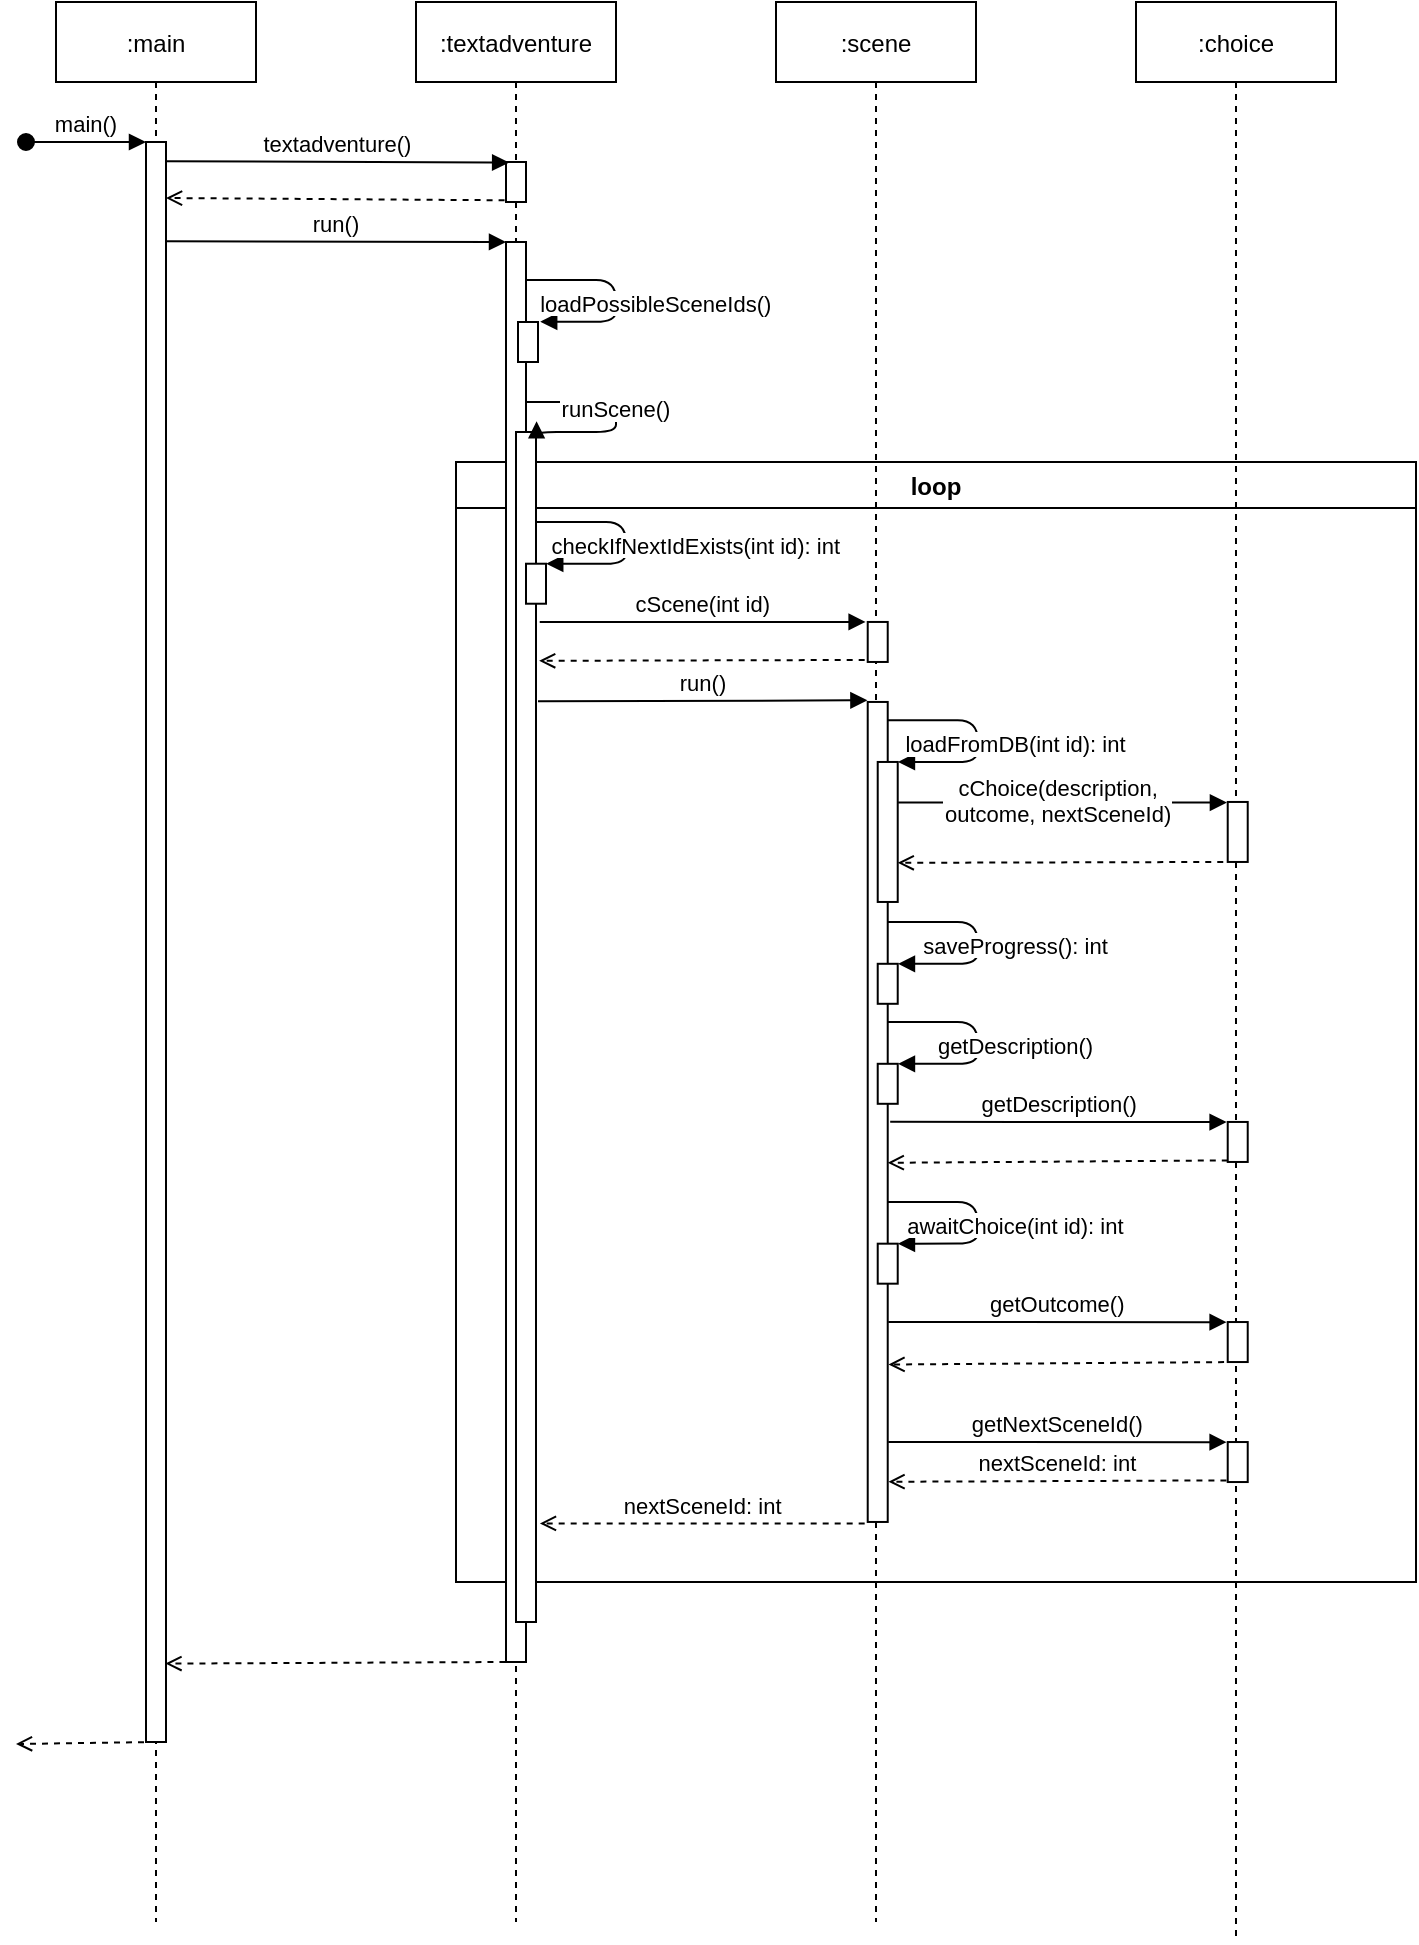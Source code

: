 <mxfile version="14.1.8" type="device"><diagram id="kgpKYQtTHZ0yAKxKKP6v" name="Page-1"><mxGraphModel dx="1086" dy="806" grid="1" gridSize="10" guides="1" tooltips="1" connect="1" arrows="1" fold="1" page="1" pageScale="1" pageWidth="850" pageHeight="1100" math="0" shadow="0"><root><mxCell id="0"/><mxCell id="1" parent="0"/><mxCell id="iDuVAzQXwT2GeKYW3mXr-28" value="loop" style="swimlane;" parent="1" vertex="1"><mxGeometry x="320" y="310" width="480" height="560" as="geometry"/></mxCell><mxCell id="iDuVAzQXwT2GeKYW3mXr-29" value="" style="verticalAlign=bottom;endArrow=open;shadow=0;strokeWidth=1;exitX=-0.152;exitY=0.95;exitDx=0;exitDy=0;exitPerimeter=0;entryX=1.071;entryY=0.051;entryDx=0;entryDy=0;entryPerimeter=0;dashed=1;endFill=0;" parent="iDuVAzQXwT2GeKYW3mXr-28" edge="1"><mxGeometry relative="1" as="geometry"><mxPoint x="383.63" y="199.98" as="sourcePoint"/><mxPoint x="220.86" y="200.405" as="targetPoint"/></mxGeometry></mxCell><mxCell id="iDuVAzQXwT2GeKYW3mXr-30" value="" style="verticalAlign=bottom;endArrow=open;shadow=0;strokeWidth=1;exitX=0.004;exitY=0.961;exitDx=0;exitDy=0;exitPerimeter=0;entryX=1.071;entryY=0.051;entryDx=0;entryDy=0;entryPerimeter=0;dashed=1;endFill=0;" parent="iDuVAzQXwT2GeKYW3mXr-28" source="iDuVAzQXwT2GeKYW3mXr-16" edge="1"><mxGeometry relative="1" as="geometry"><mxPoint x="378.63" y="349.98" as="sourcePoint"/><mxPoint x="215.86" y="350.405" as="targetPoint"/></mxGeometry></mxCell><mxCell id="iDuVAzQXwT2GeKYW3mXr-31" value="" style="verticalAlign=bottom;endArrow=open;shadow=0;strokeWidth=1;exitX=0.004;exitY=0.961;exitDx=0;exitDy=0;exitPerimeter=0;dashed=1;endFill=0;entryX=1.038;entryY=0.808;entryDx=0;entryDy=0;entryPerimeter=0;" parent="iDuVAzQXwT2GeKYW3mXr-28" target="cXjrOc0akVvfc2z8tkVk-2" edge="1"><mxGeometry relative="1" as="geometry"><mxPoint x="390.04" y="450.0" as="sourcePoint"/><mxPoint x="220" y="451" as="targetPoint"/></mxGeometry></mxCell><mxCell id="3nuBFxr9cyL0pnOWT2aG-1" value=":main" style="shape=umlLifeline;perimeter=lifelinePerimeter;container=1;collapsible=0;recursiveResize=0;rounded=0;shadow=0;strokeWidth=1;" parent="1" vertex="1"><mxGeometry x="120" y="80" width="100" height="960" as="geometry"/></mxCell><mxCell id="3nuBFxr9cyL0pnOWT2aG-2" value="" style="points=[];perimeter=orthogonalPerimeter;rounded=0;shadow=0;strokeWidth=1;" parent="3nuBFxr9cyL0pnOWT2aG-1" vertex="1"><mxGeometry x="45" y="70" width="10" height="800" as="geometry"/></mxCell><mxCell id="3nuBFxr9cyL0pnOWT2aG-3" value="main()" style="verticalAlign=bottom;startArrow=oval;endArrow=block;startSize=8;shadow=0;strokeWidth=1;" parent="3nuBFxr9cyL0pnOWT2aG-1" target="3nuBFxr9cyL0pnOWT2aG-2" edge="1"><mxGeometry relative="1" as="geometry"><mxPoint x="-15" y="70" as="sourcePoint"/></mxGeometry></mxCell><mxCell id="3nuBFxr9cyL0pnOWT2aG-5" value=":textadventure" style="shape=umlLifeline;perimeter=lifelinePerimeter;container=1;collapsible=0;recursiveResize=0;rounded=0;shadow=0;strokeWidth=1;" parent="1" vertex="1"><mxGeometry x="300" y="80" width="100" height="960" as="geometry"/></mxCell><mxCell id="3nuBFxr9cyL0pnOWT2aG-6" value="" style="points=[];perimeter=orthogonalPerimeter;rounded=0;shadow=0;strokeWidth=1;" parent="3nuBFxr9cyL0pnOWT2aG-5" vertex="1"><mxGeometry x="45" y="120" width="10" height="710" as="geometry"/></mxCell><mxCell id="4zbBb6bYxR9nxepr3SyZ-7" value="" style="points=[];perimeter=orthogonalPerimeter;rounded=0;shadow=0;strokeWidth=1;" parent="3nuBFxr9cyL0pnOWT2aG-5" vertex="1"><mxGeometry x="50" y="215" width="10" height="595" as="geometry"/></mxCell><mxCell id="4zbBb6bYxR9nxepr3SyZ-6" value="runScene()" style="verticalAlign=bottom;endArrow=block;shadow=0;strokeWidth=1;edgeStyle=orthogonalEdgeStyle;entryX=1.028;entryY=-0.009;entryDx=0;entryDy=0;entryPerimeter=0;" parent="3nuBFxr9cyL0pnOWT2aG-5" source="3nuBFxr9cyL0pnOWT2aG-6" target="4zbBb6bYxR9nxepr3SyZ-7" edge="1"><mxGeometry x="0.099" relative="1" as="geometry"><mxPoint x="61" y="200.0" as="sourcePoint"/><mxPoint x="70" y="219" as="targetPoint"/><Array as="points"><mxPoint x="100" y="200"/><mxPoint x="100" y="215"/><mxPoint x="60" y="215"/></Array><mxPoint as="offset"/></mxGeometry></mxCell><mxCell id="4zbBb6bYxR9nxepr3SyZ-8" value="" style="points=[];perimeter=orthogonalPerimeter;rounded=0;shadow=0;strokeWidth=1;" parent="3nuBFxr9cyL0pnOWT2aG-5" vertex="1"><mxGeometry x="45" y="80" width="10" height="20" as="geometry"/></mxCell><mxCell id="iDuVAzQXwT2GeKYW3mXr-26" value="" style="points=[];perimeter=orthogonalPerimeter;rounded=0;shadow=0;strokeWidth=1;" parent="3nuBFxr9cyL0pnOWT2aG-5" vertex="1"><mxGeometry x="55" y="280.86" width="10" height="20" as="geometry"/></mxCell><mxCell id="iDuVAzQXwT2GeKYW3mXr-27" value="checkIfNextIdExists(int id): int" style="verticalAlign=bottom;endArrow=block;entryX=1.012;entryY=0;shadow=0;strokeWidth=1;entryDx=0;entryDy=0;entryPerimeter=0;edgeStyle=orthogonalEdgeStyle;" parent="3nuBFxr9cyL0pnOWT2aG-5" target="iDuVAzQXwT2GeKYW3mXr-26" edge="1"><mxGeometry x="0.245" y="35" relative="1" as="geometry"><mxPoint x="59.97" y="259.999" as="sourcePoint"/><mxPoint x="-412.93" y="200.83" as="targetPoint"/><Array as="points"><mxPoint x="105" y="259.86"/><mxPoint x="105" y="280.86"/></Array><mxPoint x="35" y="-35" as="offset"/></mxGeometry></mxCell><mxCell id="3nuBFxr9cyL0pnOWT2aG-8" value="run()" style="verticalAlign=bottom;endArrow=block;entryX=0;entryY=0;shadow=0;strokeWidth=1;exitX=1;exitY=0.062;exitDx=0;exitDy=0;exitPerimeter=0;" parent="1" source="3nuBFxr9cyL0pnOWT2aG-2" target="3nuBFxr9cyL0pnOWT2aG-6" edge="1"><mxGeometry relative="1" as="geometry"><mxPoint x="240" y="200" as="sourcePoint"/></mxGeometry></mxCell><mxCell id="cXjrOc0akVvfc2z8tkVk-1" value=":scene" style="shape=umlLifeline;perimeter=lifelinePerimeter;container=1;collapsible=0;recursiveResize=0;rounded=0;shadow=0;strokeWidth=1;" parent="1" vertex="1"><mxGeometry x="480" y="80" width="100" height="960" as="geometry"/></mxCell><mxCell id="cXjrOc0akVvfc2z8tkVk-2" value="" style="points=[];perimeter=orthogonalPerimeter;rounded=0;shadow=0;strokeWidth=1;" parent="cXjrOc0akVvfc2z8tkVk-1" vertex="1"><mxGeometry x="45.86" y="349.98" width="10" height="410" as="geometry"/></mxCell><mxCell id="iDuVAzQXwT2GeKYW3mXr-5" value="" style="points=[];perimeter=orthogonalPerimeter;rounded=0;shadow=0;strokeWidth=1;" parent="cXjrOc0akVvfc2z8tkVk-1" vertex="1"><mxGeometry x="45.86" y="309.98" width="10" height="20" as="geometry"/></mxCell><mxCell id="iDuVAzQXwT2GeKYW3mXr-10" value="" style="points=[];perimeter=orthogonalPerimeter;rounded=0;shadow=0;strokeWidth=1;" parent="cXjrOc0akVvfc2z8tkVk-1" vertex="1"><mxGeometry x="50.86" y="480.9" width="10" height="20" as="geometry"/></mxCell><mxCell id="iDuVAzQXwT2GeKYW3mXr-11" value="saveProgress(): int" style="verticalAlign=bottom;endArrow=block;entryX=1.012;entryY=0;shadow=0;strokeWidth=1;entryDx=0;entryDy=0;entryPerimeter=0;edgeStyle=orthogonalEdgeStyle;" parent="cXjrOc0akVvfc2z8tkVk-1" target="iDuVAzQXwT2GeKYW3mXr-10" edge="1"><mxGeometry x="0.269" y="20" relative="1" as="geometry"><mxPoint x="55.83" y="460.039" as="sourcePoint"/><mxPoint x="62.93" y="480.87" as="targetPoint"/><Array as="points"><mxPoint x="100.86" y="459.9"/><mxPoint x="100.86" y="480.9"/></Array><mxPoint x="20" y="-20" as="offset"/></mxGeometry></mxCell><mxCell id="iDuVAzQXwT2GeKYW3mXr-12" value="" style="points=[];perimeter=orthogonalPerimeter;rounded=0;shadow=0;strokeWidth=1;" parent="cXjrOc0akVvfc2z8tkVk-1" vertex="1"><mxGeometry x="50.86" y="620.84" width="10" height="20" as="geometry"/></mxCell><mxCell id="iDuVAzQXwT2GeKYW3mXr-13" value="awaitChoice(int id): int" style="verticalAlign=bottom;endArrow=block;entryX=1.012;entryY=0;shadow=0;strokeWidth=1;entryDx=0;entryDy=0;entryPerimeter=0;edgeStyle=orthogonalEdgeStyle;" parent="cXjrOc0akVvfc2z8tkVk-1" target="iDuVAzQXwT2GeKYW3mXr-12" edge="1"><mxGeometry x="0.269" y="20" relative="1" as="geometry"><mxPoint x="55.83" y="599.979" as="sourcePoint"/><mxPoint x="62.93" y="620.81" as="targetPoint"/><Array as="points"><mxPoint x="100.86" y="599.84"/><mxPoint x="100.86" y="620.84"/></Array><mxPoint x="20" y="-20" as="offset"/></mxGeometry></mxCell><mxCell id="cXjrOc0akVvfc2z8tkVk-3" value=":choice" style="shape=umlLifeline;perimeter=lifelinePerimeter;container=1;collapsible=0;recursiveResize=0;rounded=0;shadow=0;strokeWidth=1;" parent="1" vertex="1"><mxGeometry x="660" y="80" width="100" height="970" as="geometry"/></mxCell><mxCell id="cXjrOc0akVvfc2z8tkVk-4" value="" style="points=[];perimeter=orthogonalPerimeter;rounded=0;shadow=0;strokeWidth=1;" parent="cXjrOc0akVvfc2z8tkVk-3" vertex="1"><mxGeometry x="45.86" y="399.98" width="10" height="30" as="geometry"/></mxCell><mxCell id="iDuVAzQXwT2GeKYW3mXr-16" value="" style="points=[];perimeter=orthogonalPerimeter;rounded=0;shadow=0;strokeWidth=1;" parent="cXjrOc0akVvfc2z8tkVk-3" vertex="1"><mxGeometry x="45.86" y="559.98" width="10" height="20" as="geometry"/></mxCell><mxCell id="iDuVAzQXwT2GeKYW3mXr-22" value="" style="points=[];perimeter=orthogonalPerimeter;rounded=0;shadow=0;strokeWidth=1;" parent="cXjrOc0akVvfc2z8tkVk-3" vertex="1"><mxGeometry x="45.86" y="660.02" width="10" height="20" as="geometry"/></mxCell><mxCell id="iDuVAzQXwT2GeKYW3mXr-23" value="getOutcome()" style="verticalAlign=bottom;endArrow=block;shadow=0;strokeWidth=1;exitX=1.028;exitY=0.362;exitDx=0;exitDy=0;exitPerimeter=0;entryX=-0.056;entryY=0.003;entryDx=0;entryDy=0;entryPerimeter=0;" parent="cXjrOc0akVvfc2z8tkVk-3" target="iDuVAzQXwT2GeKYW3mXr-22" edge="1"><mxGeometry x="0.002" relative="1" as="geometry"><mxPoint x="-123.86" y="659.98" as="sourcePoint"/><mxPoint x="35.26" y="660.09" as="targetPoint"/><mxPoint as="offset"/></mxGeometry></mxCell><mxCell id="iDuVAzQXwT2GeKYW3mXr-24" value="" style="points=[];perimeter=orthogonalPerimeter;rounded=0;shadow=0;strokeWidth=1;" parent="cXjrOc0akVvfc2z8tkVk-3" vertex="1"><mxGeometry x="45.86" y="720.02" width="10" height="20" as="geometry"/></mxCell><mxCell id="iDuVAzQXwT2GeKYW3mXr-25" value="getNextSceneId()" style="verticalAlign=bottom;endArrow=block;shadow=0;strokeWidth=1;exitX=1.028;exitY=0.362;exitDx=0;exitDy=0;exitPerimeter=0;entryX=-0.056;entryY=0.003;entryDx=0;entryDy=0;entryPerimeter=0;" parent="cXjrOc0akVvfc2z8tkVk-3" target="iDuVAzQXwT2GeKYW3mXr-24" edge="1"><mxGeometry x="0.002" relative="1" as="geometry"><mxPoint x="-123.86" y="719.98" as="sourcePoint"/><mxPoint x="-624.74" y="640.09" as="targetPoint"/><mxPoint as="offset"/></mxGeometry></mxCell><mxCell id="cXjrOc0akVvfc2z8tkVk-5" value="" style="points=[];perimeter=orthogonalPerimeter;rounded=0;shadow=0;strokeWidth=1;" parent="1" vertex="1"><mxGeometry x="351" y="240" width="10" height="20" as="geometry"/></mxCell><mxCell id="4zbBb6bYxR9nxepr3SyZ-4" value="loadPossibleSceneIds()" style="verticalAlign=bottom;endArrow=block;entryX=1.11;entryY=-0.007;shadow=0;strokeWidth=1;entryDx=0;entryDy=0;entryPerimeter=0;edgeStyle=orthogonalEdgeStyle;" parent="1" source="3nuBFxr9cyL0pnOWT2aG-6" target="cXjrOc0akVvfc2z8tkVk-5" edge="1"><mxGeometry x="0.269" y="20" relative="1" as="geometry"><mxPoint x="370" y="220.0" as="sourcePoint"/><mxPoint x="540.0" y="220.0" as="targetPoint"/><Array as="points"><mxPoint x="400" y="219"/><mxPoint x="400" y="240"/></Array><mxPoint x="20" y="-20" as="offset"/></mxGeometry></mxCell><mxCell id="iDuVAzQXwT2GeKYW3mXr-1" value="textadventure()" style="verticalAlign=bottom;endArrow=block;shadow=0;strokeWidth=1;exitX=0.972;exitY=0.012;exitDx=0;exitDy=0;exitPerimeter=0;entryX=0.157;entryY=0.014;entryDx=0;entryDy=0;entryPerimeter=0;" parent="1" source="3nuBFxr9cyL0pnOWT2aG-2" target="4zbBb6bYxR9nxepr3SyZ-8" edge="1"><mxGeometry relative="1" as="geometry"><mxPoint x="180" y="160.0" as="sourcePoint"/><mxPoint x="340" y="160" as="targetPoint"/></mxGeometry></mxCell><mxCell id="iDuVAzQXwT2GeKYW3mXr-2" value="" style="verticalAlign=bottom;endArrow=open;shadow=0;strokeWidth=1;exitX=-0.071;exitY=0.957;exitDx=0;exitDy=0;exitPerimeter=0;entryX=1;entryY=0.035;entryDx=0;entryDy=0;entryPerimeter=0;dashed=1;endFill=0;" parent="1" source="4zbBb6bYxR9nxepr3SyZ-8" target="3nuBFxr9cyL0pnOWT2aG-2" edge="1"><mxGeometry relative="1" as="geometry"><mxPoint x="240" y="173" as="sourcePoint"/><mxPoint x="240" y="210" as="targetPoint"/></mxGeometry></mxCell><mxCell id="iDuVAzQXwT2GeKYW3mXr-3" value="run()" style="verticalAlign=bottom;endArrow=block;shadow=0;strokeWidth=1;exitX=1.014;exitY=0.081;exitDx=0;exitDy=0;exitPerimeter=0;entryX=-0.016;entryY=-0.002;entryDx=0;entryDy=0;entryPerimeter=0;" parent="1" target="cXjrOc0akVvfc2z8tkVk-2" edge="1"><mxGeometry relative="1" as="geometry"><mxPoint x="361.0" y="429.655" as="sourcePoint"/><mxPoint x="520.86" y="389.98" as="targetPoint"/></mxGeometry></mxCell><mxCell id="iDuVAzQXwT2GeKYW3mXr-4" value="nextSceneId: int" style="verticalAlign=bottom;endArrow=open;shadow=0;strokeWidth=1;exitX=-0.152;exitY=1.002;exitDx=0;exitDy=0;exitPerimeter=0;entryX=1.11;entryY=0.69;entryDx=0;entryDy=0;entryPerimeter=0;dashed=1;endFill=0;" parent="1" source="cXjrOc0akVvfc2z8tkVk-2" edge="1"><mxGeometry relative="1" as="geometry"><mxPoint x="549.44" y="404.7" as="sourcePoint"/><mxPoint x="361.96" y="840.73" as="targetPoint"/></mxGeometry></mxCell><mxCell id="iDuVAzQXwT2GeKYW3mXr-6" value="cScene(int id)" style="verticalAlign=bottom;endArrow=block;shadow=0;strokeWidth=1;entryX=-0.105;entryY=-0.002;entryDx=0;entryDy=0;entryPerimeter=0;" parent="1" target="iDuVAzQXwT2GeKYW3mXr-5" edge="1"><mxGeometry relative="1" as="geometry"><mxPoint x="361.86" y="389.98" as="sourcePoint"/><mxPoint x="519.86" y="390.98" as="targetPoint"/></mxGeometry></mxCell><mxCell id="iDuVAzQXwT2GeKYW3mXr-7" value="" style="verticalAlign=bottom;endArrow=open;shadow=0;strokeWidth=1;exitX=-0.152;exitY=0.95;exitDx=0;exitDy=0;exitPerimeter=0;entryX=1.071;entryY=0.051;entryDx=0;entryDy=0;entryPerimeter=0;dashed=1;endFill=0;" parent="1" source="iDuVAzQXwT2GeKYW3mXr-5" edge="1"><mxGeometry relative="1" as="geometry"><mxPoint x="534.34" y="459.46" as="sourcePoint"/><mxPoint x="361.57" y="409.405" as="targetPoint"/></mxGeometry></mxCell><mxCell id="iDuVAzQXwT2GeKYW3mXr-8" value="" style="points=[];perimeter=orthogonalPerimeter;rounded=0;shadow=0;strokeWidth=1;" parent="1" vertex="1"><mxGeometry x="530.86" y="459.98" width="10" height="70" as="geometry"/></mxCell><mxCell id="iDuVAzQXwT2GeKYW3mXr-9" value="loadFromDB(int id): int" style="verticalAlign=bottom;endArrow=block;entryX=1.012;entryY=0;shadow=0;strokeWidth=1;entryDx=0;entryDy=0;entryPerimeter=0;edgeStyle=orthogonalEdgeStyle;" parent="1" target="iDuVAzQXwT2GeKYW3mXr-8" edge="1"><mxGeometry x="0.269" y="20" relative="1" as="geometry"><mxPoint x="535.83" y="439.119" as="sourcePoint"/><mxPoint x="542.93" y="459.95" as="targetPoint"/><Array as="points"><mxPoint x="580.86" y="438.98"/><mxPoint x="580.86" y="459.98"/></Array><mxPoint x="20" y="-20" as="offset"/></mxGeometry></mxCell><mxCell id="iDuVAzQXwT2GeKYW3mXr-14" value="" style="points=[];perimeter=orthogonalPerimeter;rounded=0;shadow=0;strokeWidth=1;" parent="1" vertex="1"><mxGeometry x="530.86" y="610.9" width="10" height="20" as="geometry"/></mxCell><mxCell id="iDuVAzQXwT2GeKYW3mXr-15" value="getDescription()" style="verticalAlign=bottom;endArrow=block;entryX=1.012;entryY=0;shadow=0;strokeWidth=1;entryDx=0;entryDy=0;entryPerimeter=0;edgeStyle=orthogonalEdgeStyle;" parent="1" target="iDuVAzQXwT2GeKYW3mXr-14" edge="1"><mxGeometry x="0.269" y="20" relative="1" as="geometry"><mxPoint x="535.83" y="590.039" as="sourcePoint"/><mxPoint x="62.93" y="530.87" as="targetPoint"/><Array as="points"><mxPoint x="580.86" y="589.9"/><mxPoint x="580.86" y="610.9"/></Array><mxPoint x="20" y="-20" as="offset"/></mxGeometry></mxCell><mxCell id="iDuVAzQXwT2GeKYW3mXr-18" value="cChoice(description, &#10;outcome, nextSceneId)" style="verticalAlign=bottom;endArrow=block;shadow=0;strokeWidth=1;exitX=1.02;exitY=0.289;exitDx=0;exitDy=0;exitPerimeter=0;entryX=-0.04;entryY=0.01;entryDx=0;entryDy=0;entryPerimeter=0;" parent="1" source="iDuVAzQXwT2GeKYW3mXr-8" target="cXjrOc0akVvfc2z8tkVk-4" edge="1"><mxGeometry x="-0.029" y="-15" relative="1" as="geometry"><mxPoint x="540.86" y="521.23" as="sourcePoint"/><mxPoint x="703.65" y="479.98" as="targetPoint"/><mxPoint as="offset"/></mxGeometry></mxCell><mxCell id="iDuVAzQXwT2GeKYW3mXr-19" value="getDescription()" style="verticalAlign=bottom;endArrow=block;shadow=0;strokeWidth=1;entryX=-0.056;entryY=0.003;entryDx=0;entryDy=0;entryPerimeter=0;exitX=1.124;exitY=0.512;exitDx=0;exitDy=0;exitPerimeter=0;" parent="1" source="cXjrOc0akVvfc2z8tkVk-2" target="iDuVAzQXwT2GeKYW3mXr-16" edge="1"><mxGeometry x="0.002" relative="1" as="geometry"><mxPoint x="570.86" y="639.98" as="sourcePoint"/><mxPoint x="695.26" y="640.05" as="targetPoint"/><mxPoint as="offset"/></mxGeometry></mxCell><mxCell id="iDuVAzQXwT2GeKYW3mXr-32" value="nextSceneId: int" style="verticalAlign=bottom;endArrow=open;shadow=0;strokeWidth=1;exitX=-0.065;exitY=0.959;exitDx=0;exitDy=0;exitPerimeter=0;dashed=1;endFill=0;entryX=1.038;entryY=0.951;entryDx=0;entryDy=0;entryPerimeter=0;" parent="1" source="iDuVAzQXwT2GeKYW3mXr-24" target="cXjrOc0akVvfc2z8tkVk-2" edge="1"><mxGeometry relative="1" as="geometry"><mxPoint x="700.04" y="820.0" as="sourcePoint"/><mxPoint x="590" y="830" as="targetPoint"/></mxGeometry></mxCell><mxCell id="iDuVAzQXwT2GeKYW3mXr-33" value="" style="verticalAlign=bottom;endArrow=open;shadow=0;strokeWidth=1;entryX=0.972;entryY=0.951;entryDx=0;entryDy=0;entryPerimeter=0;dashed=1;endFill=0;exitX=-0.028;exitY=1;exitDx=0;exitDy=0;exitPerimeter=0;" parent="1" source="3nuBFxr9cyL0pnOWT2aG-6" target="3nuBFxr9cyL0pnOWT2aG-2" edge="1"><mxGeometry relative="1" as="geometry"><mxPoint x="350" y="911" as="sourcePoint"/><mxPoint x="170.0" y="911.205" as="targetPoint"/></mxGeometry></mxCell><mxCell id="iDuVAzQXwT2GeKYW3mXr-34" value="" style="verticalAlign=bottom;endArrow=open;shadow=0;strokeWidth=1;dashed=1;endFill=0;exitX=-0.028;exitY=1;exitDx=0;exitDy=0;exitPerimeter=0;" parent="1" edge="1"><mxGeometry relative="1" as="geometry"><mxPoint x="170.0" y="950" as="sourcePoint"/><mxPoint x="100" y="951" as="targetPoint"/></mxGeometry></mxCell></root></mxGraphModel></diagram></mxfile>